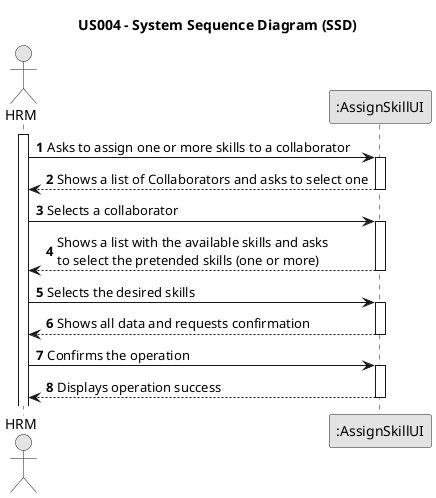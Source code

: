 @startuml
skinparam monochrome true
skinparam packageStyle rectangle
skinparam shadowing false

title US004 - System Sequence Diagram (SSD)

autonumber

actor "HRM" as Employee
participant ":AssignSkillUI" as System

activate Employee

    Employee -> System : Asks to assign one or more skills to a collaborator
    activate System

        System --> Employee : Shows a list of Collaborators and asks to select one
    deactivate System

    Employee -> System : Selects a collaborator
    activate System

        System --> Employee : Shows a list with the available skills and asks \nto select the pretended skills (one or more)
    deactivate System

    Employee -> System : Selects the desired skills
    activate System

        System --> Employee : Shows all data and requests confirmation
    deactivate System

    Employee -> System : Confirms the operation
    activate System

        System --> Employee : Displays operation success
    deactivate System

@enduml